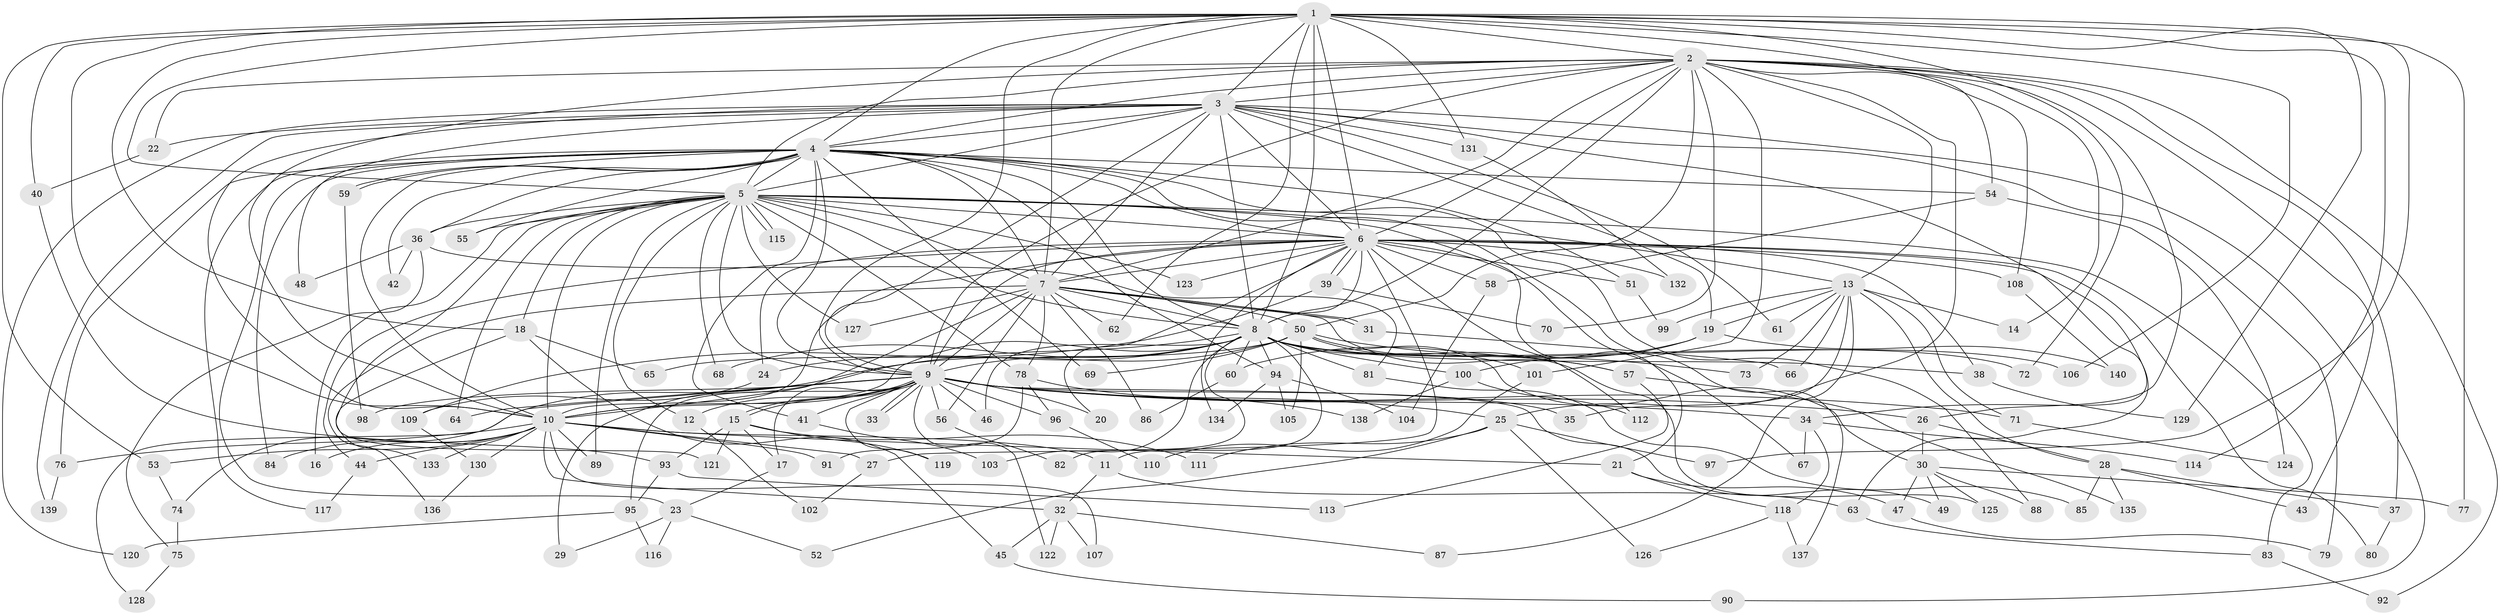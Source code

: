 // coarse degree distribution, {24: 0.023809523809523808, 1: 0.2857142857142857, 3: 0.09523809523809523, 2: 0.4523809523809524, 15: 0.023809523809523808, 14: 0.023809523809523808, 6: 0.023809523809523808, 8: 0.023809523809523808, 17: 0.023809523809523808, 12: 0.023809523809523808}
// Generated by graph-tools (version 1.1) at 2025/47/03/04/25 21:47:55]
// undirected, 140 vertices, 305 edges
graph export_dot {
graph [start="1"]
  node [color=gray90,style=filled];
  1;
  2;
  3;
  4;
  5;
  6;
  7;
  8;
  9;
  10;
  11;
  12;
  13;
  14;
  15;
  16;
  17;
  18;
  19;
  20;
  21;
  22;
  23;
  24;
  25;
  26;
  27;
  28;
  29;
  30;
  31;
  32;
  33;
  34;
  35;
  36;
  37;
  38;
  39;
  40;
  41;
  42;
  43;
  44;
  45;
  46;
  47;
  48;
  49;
  50;
  51;
  52;
  53;
  54;
  55;
  56;
  57;
  58;
  59;
  60;
  61;
  62;
  63;
  64;
  65;
  66;
  67;
  68;
  69;
  70;
  71;
  72;
  73;
  74;
  75;
  76;
  77;
  78;
  79;
  80;
  81;
  82;
  83;
  84;
  85;
  86;
  87;
  88;
  89;
  90;
  91;
  92;
  93;
  94;
  95;
  96;
  97;
  98;
  99;
  100;
  101;
  102;
  103;
  104;
  105;
  106;
  107;
  108;
  109;
  110;
  111;
  112;
  113;
  114;
  115;
  116;
  117;
  118;
  119;
  120;
  121;
  122;
  123;
  124;
  125;
  126;
  127;
  128;
  129;
  130;
  131;
  132;
  133;
  134;
  135;
  136;
  137;
  138;
  139;
  140;
  1 -- 2;
  1 -- 3;
  1 -- 4;
  1 -- 5;
  1 -- 6;
  1 -- 7;
  1 -- 8;
  1 -- 9;
  1 -- 10;
  1 -- 18;
  1 -- 40;
  1 -- 53;
  1 -- 54;
  1 -- 62;
  1 -- 72;
  1 -- 77;
  1 -- 97;
  1 -- 106;
  1 -- 114;
  1 -- 129;
  1 -- 131;
  2 -- 3;
  2 -- 4;
  2 -- 5;
  2 -- 6;
  2 -- 7;
  2 -- 8;
  2 -- 9;
  2 -- 10;
  2 -- 13;
  2 -- 14;
  2 -- 22;
  2 -- 25;
  2 -- 26;
  2 -- 37;
  2 -- 43;
  2 -- 50;
  2 -- 70;
  2 -- 92;
  2 -- 101;
  2 -- 108;
  3 -- 4;
  3 -- 5;
  3 -- 6;
  3 -- 7;
  3 -- 8;
  3 -- 9;
  3 -- 10;
  3 -- 19;
  3 -- 22;
  3 -- 34;
  3 -- 48;
  3 -- 61;
  3 -- 79;
  3 -- 90;
  3 -- 120;
  3 -- 131;
  3 -- 139;
  4 -- 5;
  4 -- 6;
  4 -- 7;
  4 -- 8;
  4 -- 9;
  4 -- 10;
  4 -- 23;
  4 -- 36;
  4 -- 41;
  4 -- 42;
  4 -- 51;
  4 -- 54;
  4 -- 55;
  4 -- 59;
  4 -- 59;
  4 -- 69;
  4 -- 76;
  4 -- 84;
  4 -- 88;
  4 -- 94;
  4 -- 117;
  4 -- 137;
  5 -- 6;
  5 -- 7;
  5 -- 8;
  5 -- 9;
  5 -- 10;
  5 -- 12;
  5 -- 13;
  5 -- 16;
  5 -- 18;
  5 -- 21;
  5 -- 36;
  5 -- 55;
  5 -- 64;
  5 -- 68;
  5 -- 78;
  5 -- 83;
  5 -- 89;
  5 -- 115;
  5 -- 115;
  5 -- 121;
  5 -- 123;
  5 -- 127;
  6 -- 7;
  6 -- 8;
  6 -- 9;
  6 -- 10;
  6 -- 20;
  6 -- 24;
  6 -- 27;
  6 -- 38;
  6 -- 39;
  6 -- 39;
  6 -- 44;
  6 -- 51;
  6 -- 58;
  6 -- 63;
  6 -- 67;
  6 -- 80;
  6 -- 108;
  6 -- 112;
  6 -- 123;
  6 -- 132;
  6 -- 134;
  7 -- 8;
  7 -- 9;
  7 -- 10;
  7 -- 31;
  7 -- 31;
  7 -- 50;
  7 -- 56;
  7 -- 57;
  7 -- 62;
  7 -- 78;
  7 -- 86;
  7 -- 127;
  7 -- 136;
  8 -- 9;
  8 -- 10;
  8 -- 11;
  8 -- 24;
  8 -- 29;
  8 -- 30;
  8 -- 38;
  8 -- 46;
  8 -- 60;
  8 -- 68;
  8 -- 72;
  8 -- 81;
  8 -- 82;
  8 -- 94;
  8 -- 100;
  8 -- 101;
  8 -- 103;
  8 -- 106;
  9 -- 10;
  9 -- 12;
  9 -- 15;
  9 -- 15;
  9 -- 17;
  9 -- 20;
  9 -- 25;
  9 -- 26;
  9 -- 33;
  9 -- 33;
  9 -- 34;
  9 -- 35;
  9 -- 41;
  9 -- 46;
  9 -- 49;
  9 -- 56;
  9 -- 64;
  9 -- 71;
  9 -- 95;
  9 -- 96;
  9 -- 98;
  9 -- 119;
  9 -- 122;
  9 -- 128;
  10 -- 11;
  10 -- 16;
  10 -- 21;
  10 -- 27;
  10 -- 32;
  10 -- 44;
  10 -- 53;
  10 -- 76;
  10 -- 84;
  10 -- 89;
  10 -- 91;
  10 -- 107;
  10 -- 130;
  10 -- 133;
  11 -- 32;
  11 -- 63;
  12 -- 102;
  13 -- 14;
  13 -- 19;
  13 -- 28;
  13 -- 35;
  13 -- 61;
  13 -- 66;
  13 -- 71;
  13 -- 73;
  13 -- 87;
  13 -- 99;
  15 -- 17;
  15 -- 93;
  15 -- 111;
  15 -- 119;
  15 -- 121;
  17 -- 23;
  18 -- 45;
  18 -- 65;
  18 -- 133;
  19 -- 60;
  19 -- 100;
  19 -- 140;
  21 -- 47;
  21 -- 118;
  22 -- 40;
  23 -- 29;
  23 -- 52;
  23 -- 116;
  24 -- 109;
  25 -- 52;
  25 -- 97;
  25 -- 111;
  25 -- 126;
  26 -- 28;
  26 -- 30;
  27 -- 102;
  28 -- 37;
  28 -- 43;
  28 -- 85;
  28 -- 135;
  30 -- 47;
  30 -- 49;
  30 -- 77;
  30 -- 88;
  30 -- 125;
  31 -- 66;
  32 -- 45;
  32 -- 87;
  32 -- 107;
  32 -- 122;
  34 -- 67;
  34 -- 114;
  34 -- 118;
  36 -- 42;
  36 -- 48;
  36 -- 75;
  36 -- 81;
  37 -- 80;
  38 -- 129;
  39 -- 70;
  39 -- 109;
  40 -- 93;
  41 -- 103;
  44 -- 117;
  45 -- 90;
  47 -- 79;
  50 -- 57;
  50 -- 65;
  50 -- 69;
  50 -- 73;
  50 -- 74;
  50 -- 105;
  50 -- 125;
  51 -- 99;
  53 -- 74;
  54 -- 58;
  54 -- 124;
  56 -- 82;
  57 -- 113;
  57 -- 135;
  58 -- 104;
  59 -- 98;
  60 -- 86;
  63 -- 83;
  71 -- 124;
  74 -- 75;
  75 -- 128;
  76 -- 139;
  78 -- 91;
  78 -- 96;
  78 -- 138;
  81 -- 85;
  83 -- 92;
  93 -- 95;
  93 -- 113;
  94 -- 104;
  94 -- 105;
  94 -- 134;
  95 -- 116;
  95 -- 120;
  96 -- 110;
  100 -- 112;
  100 -- 138;
  101 -- 110;
  108 -- 140;
  109 -- 130;
  118 -- 126;
  118 -- 137;
  130 -- 136;
  131 -- 132;
}
